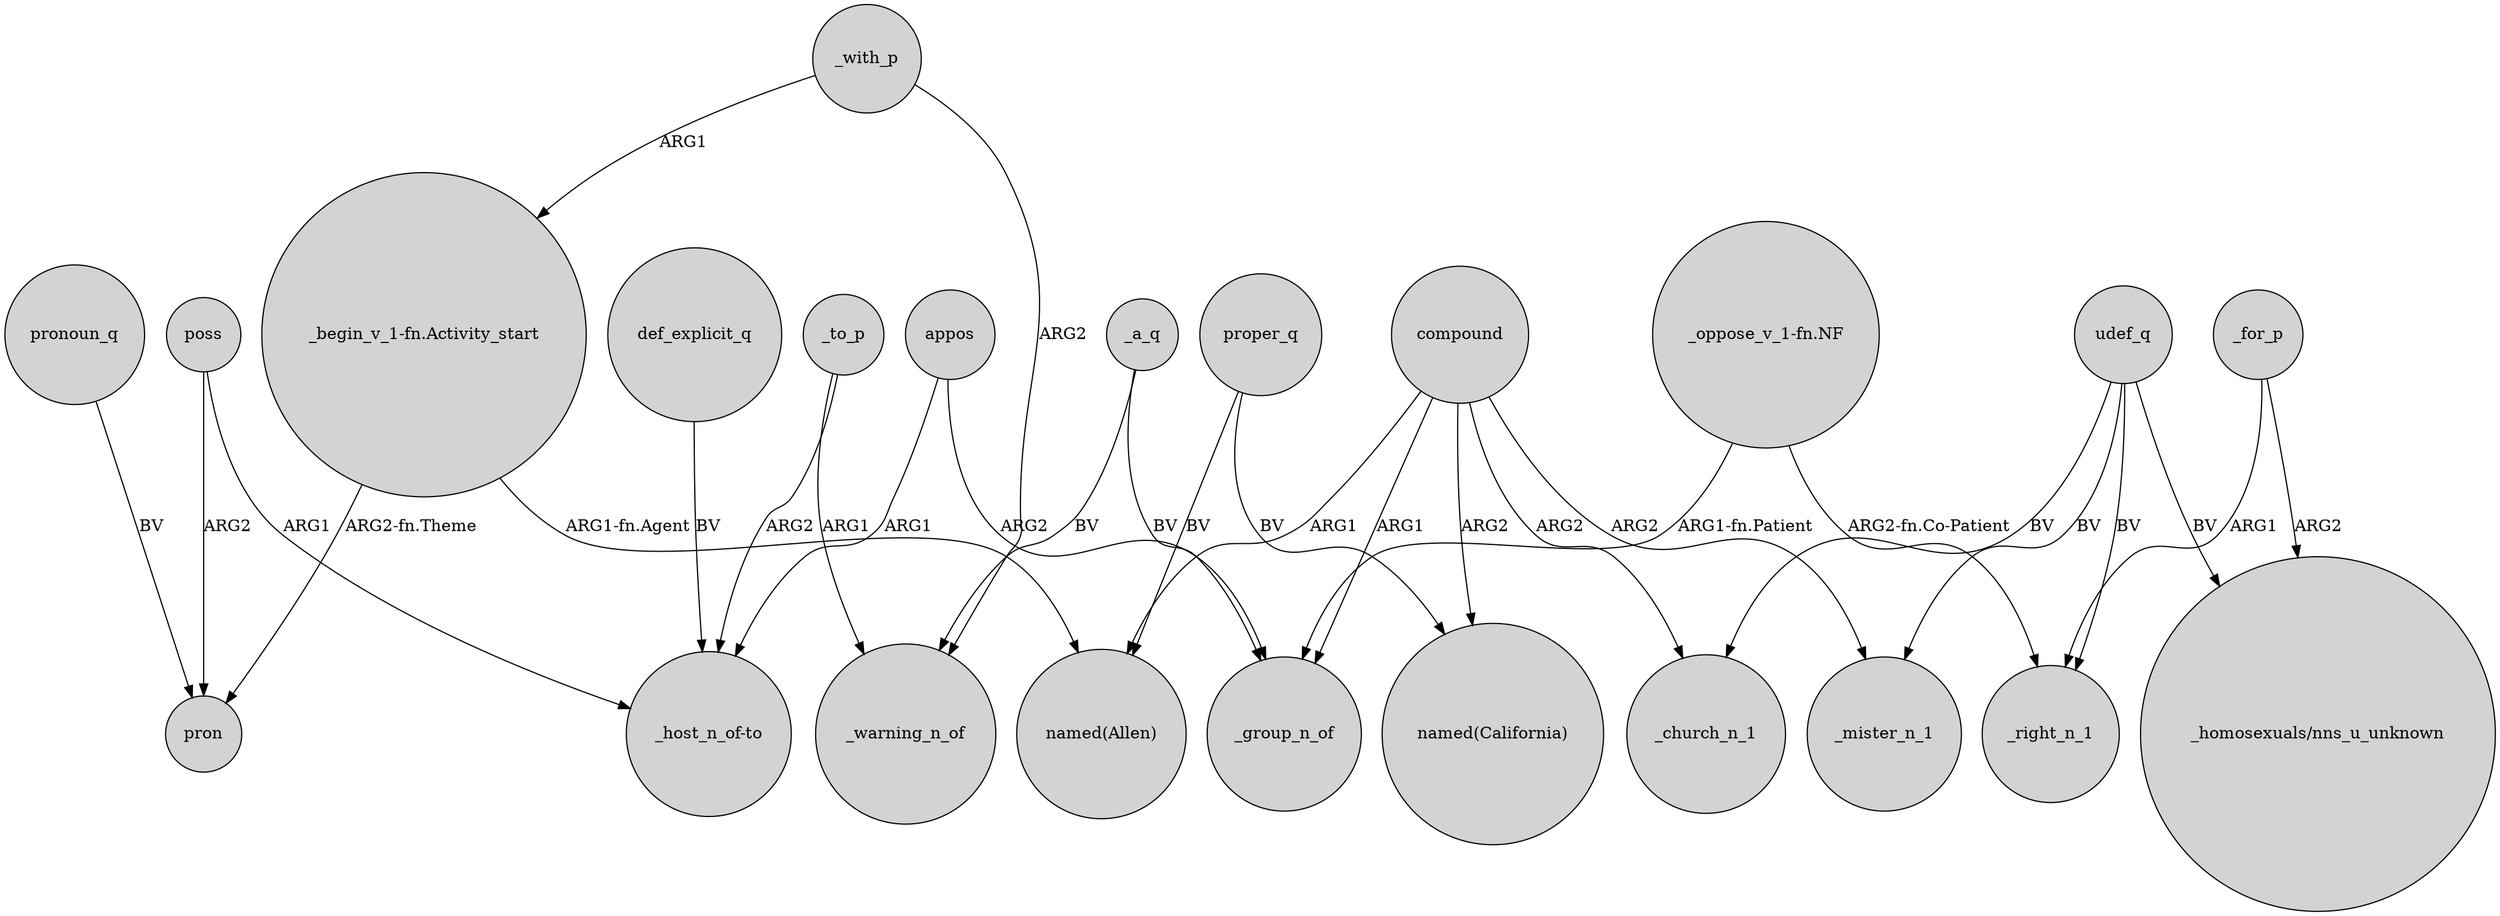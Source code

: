 digraph {
	node [shape=circle style=filled]
	compound -> "named(Allen)" [label=ARG1]
	_for_p -> _right_n_1 [label=ARG1]
	poss -> pron [label=ARG2]
	compound -> _church_n_1 [label=ARG2]
	proper_q -> "named(Allen)" [label=BV]
	"_oppose_v_1-fn.NF" -> _right_n_1 [label="ARG2-fn.Co-Patient"]
	compound -> _mister_n_1 [label=ARG2]
	udef_q -> _mister_n_1 [label=BV]
	proper_q -> "named(California)" [label=BV]
	_to_p -> "_host_n_of-to" [label=ARG2]
	_to_p -> _warning_n_of [label=ARG1]
	_for_p -> "_homosexuals/nns_u_unknown" [label=ARG2]
	"_begin_v_1-fn.Activity_start" -> "named(Allen)" [label="ARG1-fn.Agent"]
	appos -> "_host_n_of-to" [label=ARG1]
	_with_p -> _warning_n_of [label=ARG2]
	pronoun_q -> pron [label=BV]
	_with_p -> "_begin_v_1-fn.Activity_start" [label=ARG1]
	udef_q -> _right_n_1 [label=BV]
	"_oppose_v_1-fn.NF" -> _group_n_of [label="ARG1-fn.Patient"]
	appos -> _group_n_of [label=ARG2]
	"_begin_v_1-fn.Activity_start" -> pron [label="ARG2-fn.Theme"]
	compound -> "named(California)" [label=ARG2]
	poss -> "_host_n_of-to" [label=ARG1]
	udef_q -> _church_n_1 [label=BV]
	_a_q -> _group_n_of [label=BV]
	_a_q -> _warning_n_of [label=BV]
	compound -> _group_n_of [label=ARG1]
	udef_q -> "_homosexuals/nns_u_unknown" [label=BV]
	def_explicit_q -> "_host_n_of-to" [label=BV]
}
